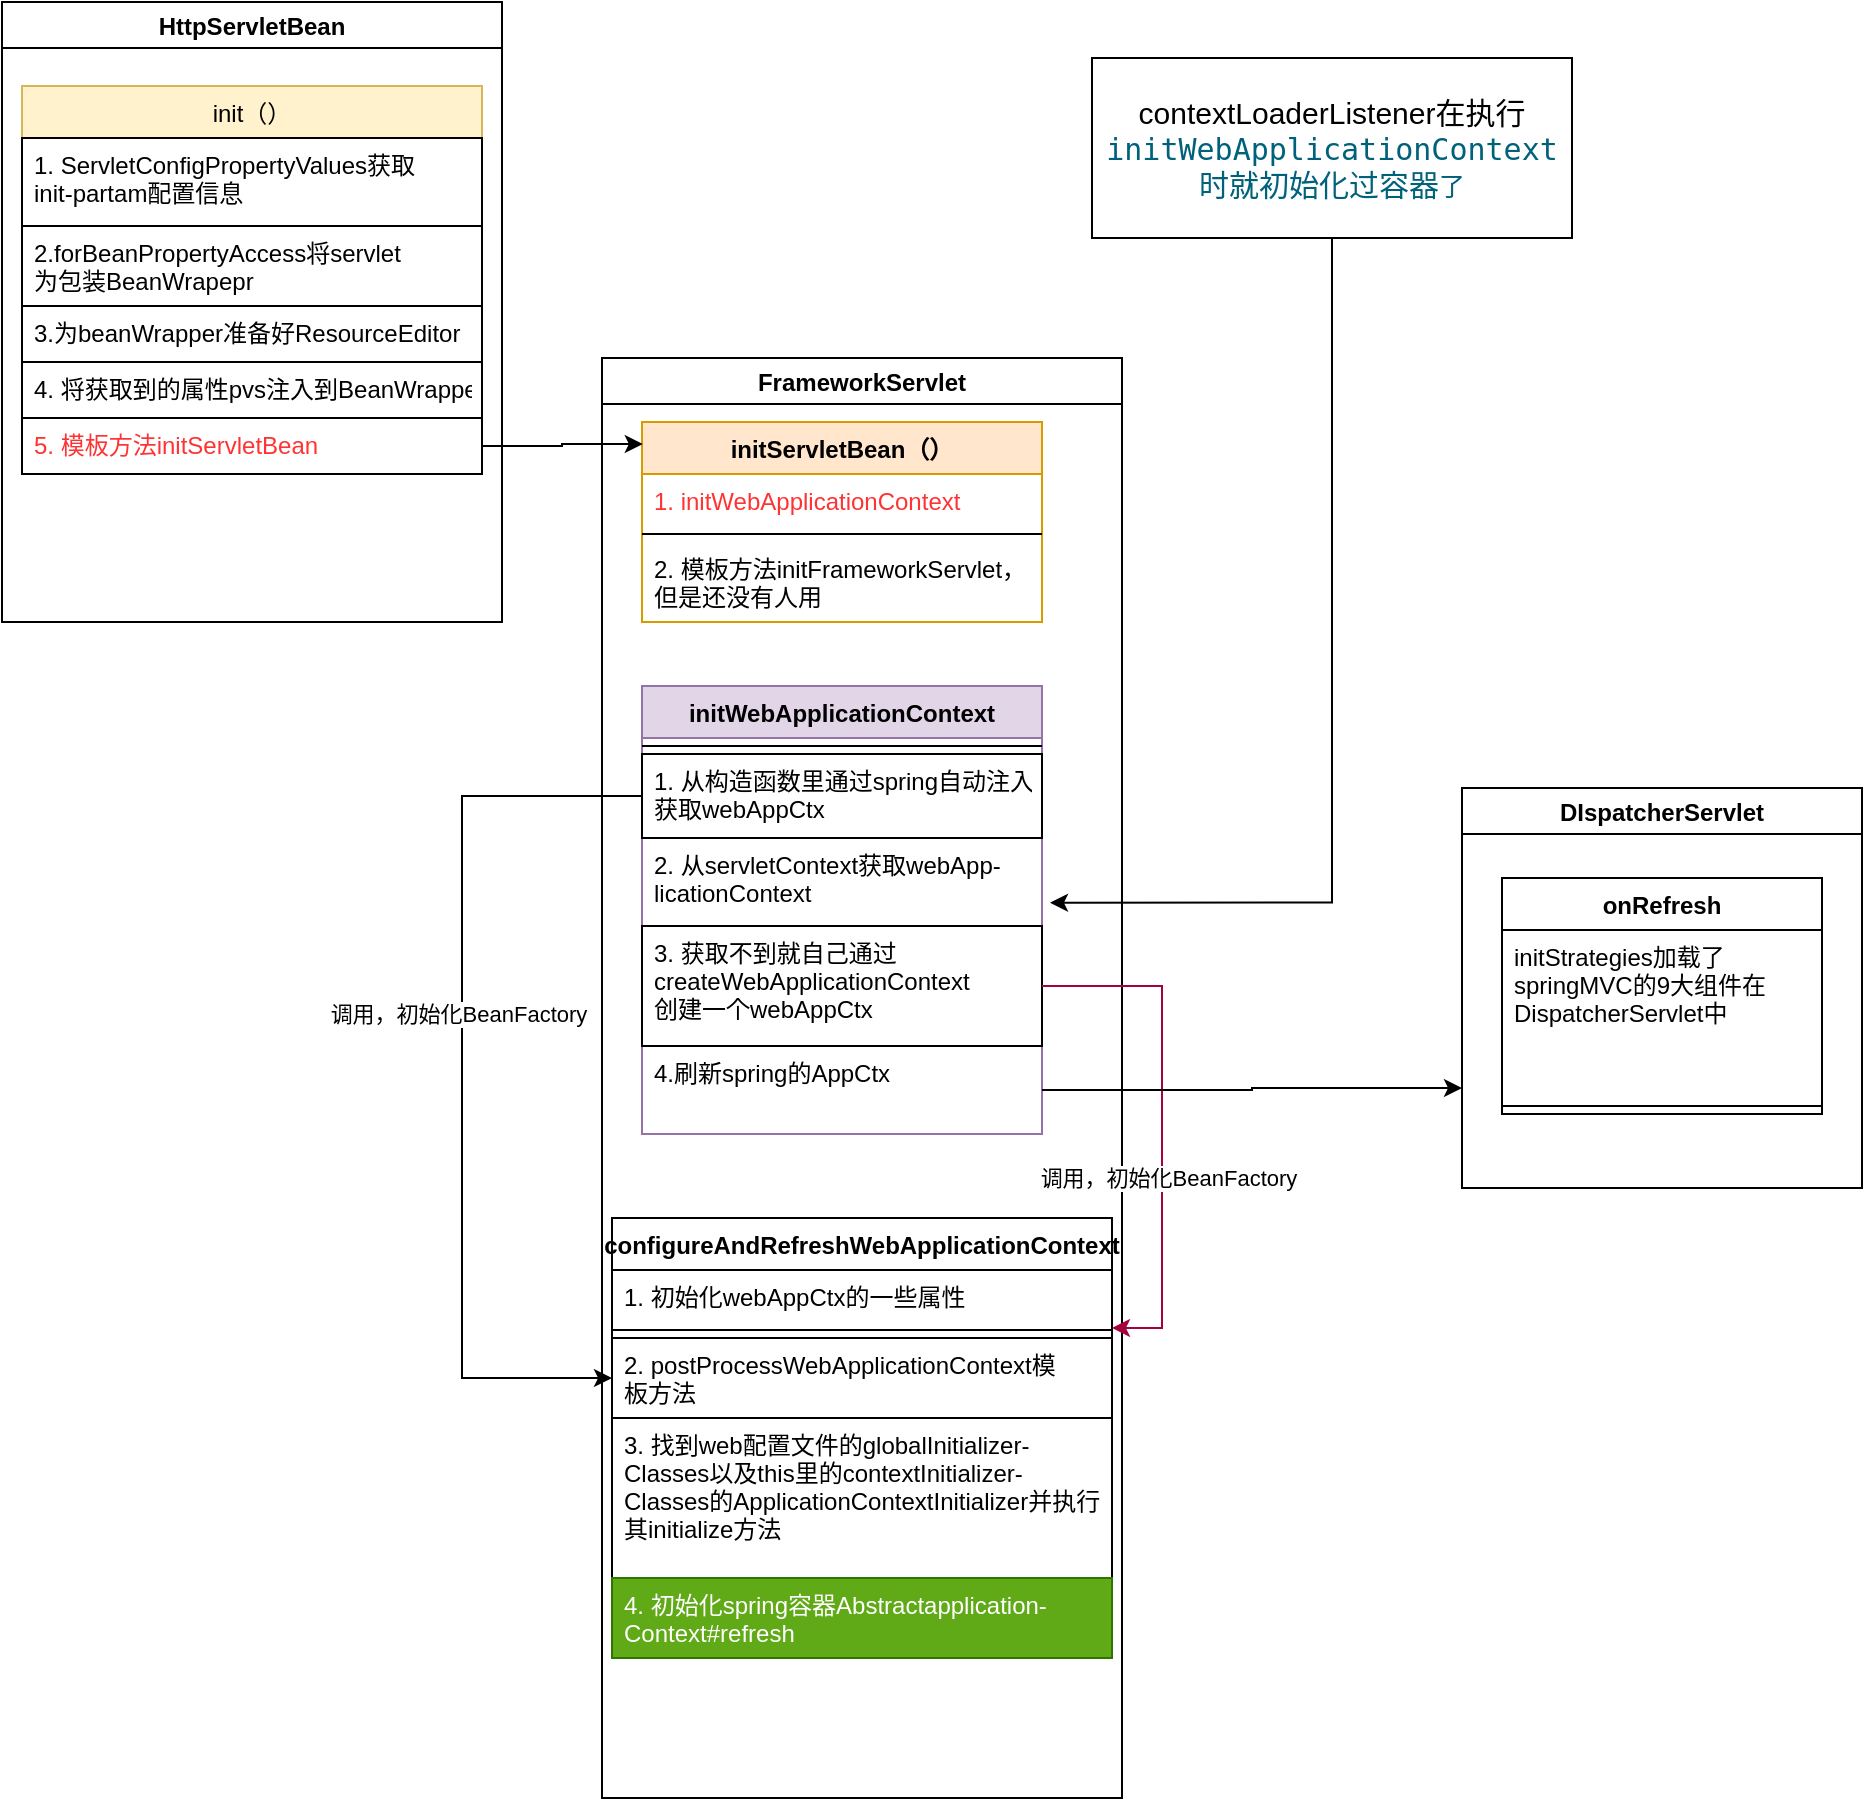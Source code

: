 <mxfile version="18.0.2" type="github">
  <diagram id="C5RBs43oDa-KdzZeNtuy" name="Page-1">
    <mxGraphModel dx="1511" dy="926" grid="1" gridSize="10" guides="1" tooltips="1" connect="1" arrows="1" fold="1" page="1" pageScale="1" pageWidth="1169" pageHeight="1654" math="0" shadow="0">
      <root>
        <mxCell id="WIyWlLk6GJQsqaUBKTNV-0" />
        <mxCell id="WIyWlLk6GJQsqaUBKTNV-1" parent="WIyWlLk6GJQsqaUBKTNV-0" />
        <mxCell id="PAzWZB7jSIGjM0lh0B_C-14" value="HttpServletBean" style="swimlane;" vertex="1" parent="WIyWlLk6GJQsqaUBKTNV-1">
          <mxGeometry x="40" y="72" width="250" height="310" as="geometry" />
        </mxCell>
        <mxCell id="PAzWZB7jSIGjM0lh0B_C-19" value="init（）" style="swimlane;fontStyle=0;childLayout=stackLayout;horizontal=1;startSize=26;fillColor=#fff2cc;horizontalStack=0;resizeParent=1;resizeParentMax=0;resizeLast=0;collapsible=1;marginBottom=0;strokeColor=#d6b656;" vertex="1" parent="PAzWZB7jSIGjM0lh0B_C-14">
          <mxGeometry x="10" y="42" width="230" height="194" as="geometry" />
        </mxCell>
        <mxCell id="PAzWZB7jSIGjM0lh0B_C-20" value="1. ServletConfigPropertyValues获取&#xa;init-partam配置信息" style="text;align=left;verticalAlign=top;spacingLeft=4;spacingRight=4;overflow=hidden;rotatable=0;points=[[0,0.5],[1,0.5]];portConstraint=eastwest;strokeColor=default;" vertex="1" parent="PAzWZB7jSIGjM0lh0B_C-19">
          <mxGeometry y="26" width="230" height="44" as="geometry" />
        </mxCell>
        <mxCell id="PAzWZB7jSIGjM0lh0B_C-21" value="2.forBeanPropertyAccess将servlet&#xa;为包装BeanWrapepr" style="text;align=left;verticalAlign=top;spacingLeft=4;spacingRight=4;overflow=hidden;rotatable=0;points=[[0,0.5],[1,0.5]];portConstraint=eastwest;strokeColor=default;" vertex="1" parent="PAzWZB7jSIGjM0lh0B_C-19">
          <mxGeometry y="70" width="230" height="40" as="geometry" />
        </mxCell>
        <mxCell id="PAzWZB7jSIGjM0lh0B_C-22" value="3.为beanWrapper准备好ResourceEditor" style="text;strokeColor=default;fillColor=none;align=left;verticalAlign=top;spacingLeft=4;spacingRight=4;overflow=hidden;rotatable=0;points=[[0,0.5],[1,0.5]];portConstraint=eastwest;" vertex="1" parent="PAzWZB7jSIGjM0lh0B_C-19">
          <mxGeometry y="110" width="230" height="28" as="geometry" />
        </mxCell>
        <mxCell id="PAzWZB7jSIGjM0lh0B_C-23" value="4. 将获取到的属性pvs注入到BeanWrapper" style="text;strokeColor=default;fillColor=none;align=left;verticalAlign=top;spacingLeft=4;spacingRight=4;overflow=hidden;rotatable=0;points=[[0,0.5],[1,0.5]];portConstraint=eastwest;" vertex="1" parent="PAzWZB7jSIGjM0lh0B_C-19">
          <mxGeometry y="138" width="230" height="28" as="geometry" />
        </mxCell>
        <mxCell id="PAzWZB7jSIGjM0lh0B_C-24" value="5. 模板方法initServletBean" style="text;strokeColor=default;fillColor=none;align=left;verticalAlign=top;spacingLeft=4;spacingRight=4;overflow=hidden;rotatable=0;points=[[0,0.5],[1,0.5]];portConstraint=eastwest;fontColor=#FF3333;" vertex="1" parent="PAzWZB7jSIGjM0lh0B_C-19">
          <mxGeometry y="166" width="230" height="28" as="geometry" />
        </mxCell>
        <mxCell id="PAzWZB7jSIGjM0lh0B_C-25" value="FrameworkServlet" style="swimlane;fontColor=#000000;" vertex="1" parent="WIyWlLk6GJQsqaUBKTNV-1">
          <mxGeometry x="340" y="250" width="260" height="720" as="geometry" />
        </mxCell>
        <mxCell id="PAzWZB7jSIGjM0lh0B_C-26" value="initServletBean（）" style="swimlane;fontStyle=1;align=center;verticalAlign=top;childLayout=stackLayout;horizontal=1;startSize=26;horizontalStack=0;resizeParent=1;resizeParentMax=0;resizeLast=0;collapsible=1;marginBottom=0;fillColor=#ffe6cc;strokeColor=#d79b00;" vertex="1" parent="PAzWZB7jSIGjM0lh0B_C-25">
          <mxGeometry x="20" y="32" width="200" height="100" as="geometry" />
        </mxCell>
        <mxCell id="PAzWZB7jSIGjM0lh0B_C-27" value="1. initWebApplicationContext" style="text;strokeColor=none;fillColor=none;align=left;verticalAlign=top;spacingLeft=4;spacingRight=4;overflow=hidden;rotatable=0;points=[[0,0.5],[1,0.5]];portConstraint=eastwest;fontColor=#FF3333;" vertex="1" parent="PAzWZB7jSIGjM0lh0B_C-26">
          <mxGeometry y="26" width="200" height="26" as="geometry" />
        </mxCell>
        <mxCell id="PAzWZB7jSIGjM0lh0B_C-28" value="" style="line;strokeWidth=1;fillColor=none;align=left;verticalAlign=middle;spacingTop=-1;spacingLeft=3;spacingRight=3;rotatable=0;labelPosition=right;points=[];portConstraint=eastwest;fontColor=#000000;" vertex="1" parent="PAzWZB7jSIGjM0lh0B_C-26">
          <mxGeometry y="52" width="200" height="8" as="geometry" />
        </mxCell>
        <mxCell id="PAzWZB7jSIGjM0lh0B_C-29" value="2. 模板方法initFrameworkServlet，&#xa;但是还没有人用" style="text;strokeColor=none;fillColor=none;align=left;verticalAlign=top;spacingLeft=4;spacingRight=4;overflow=hidden;rotatable=0;points=[[0,0.5],[1,0.5]];portConstraint=eastwest;fontColor=#000000;" vertex="1" parent="PAzWZB7jSIGjM0lh0B_C-26">
          <mxGeometry y="60" width="200" height="40" as="geometry" />
        </mxCell>
        <mxCell id="PAzWZB7jSIGjM0lh0B_C-42" value="configureAndRefreshWebApplicationContext" style="swimlane;fontStyle=1;align=center;verticalAlign=top;childLayout=stackLayout;horizontal=1;startSize=26;horizontalStack=0;resizeParent=1;resizeParentMax=0;resizeLast=0;collapsible=1;marginBottom=0;fontColor=#000000;strokeColor=default;" vertex="1" parent="PAzWZB7jSIGjM0lh0B_C-25">
          <mxGeometry x="5" y="430" width="250" height="220" as="geometry" />
        </mxCell>
        <mxCell id="PAzWZB7jSIGjM0lh0B_C-43" value="1. 初始化webAppCtx的一些属性" style="text;strokeColor=none;fillColor=none;align=left;verticalAlign=top;spacingLeft=4;spacingRight=4;overflow=hidden;rotatable=0;points=[[0,0.5],[1,0.5]];portConstraint=eastwest;fontColor=#000000;" vertex="1" parent="PAzWZB7jSIGjM0lh0B_C-42">
          <mxGeometry y="26" width="250" height="26" as="geometry" />
        </mxCell>
        <mxCell id="PAzWZB7jSIGjM0lh0B_C-44" value="" style="line;strokeWidth=1;fillColor=none;align=left;verticalAlign=middle;spacingTop=-1;spacingLeft=3;spacingRight=3;rotatable=0;labelPosition=right;points=[];portConstraint=eastwest;fontColor=#000000;" vertex="1" parent="PAzWZB7jSIGjM0lh0B_C-42">
          <mxGeometry y="52" width="250" height="8" as="geometry" />
        </mxCell>
        <mxCell id="PAzWZB7jSIGjM0lh0B_C-45" value="2. postProcessWebApplicationContext模&#xa;板方法" style="text;strokeColor=default;fillColor=none;align=left;verticalAlign=top;spacingLeft=4;spacingRight=4;overflow=hidden;rotatable=0;points=[[0,0.5],[1,0.5]];portConstraint=eastwest;fontColor=#000000;" vertex="1" parent="PAzWZB7jSIGjM0lh0B_C-42">
          <mxGeometry y="60" width="250" height="40" as="geometry" />
        </mxCell>
        <mxCell id="PAzWZB7jSIGjM0lh0B_C-55" value="3. 找到web配置文件的globalInitializer-&#xa;Classes以及this里的contextInitializer-&#xa;Classes的ApplicationContextInitializer并执行&#xa;其initialize方法" style="text;strokeColor=default;fillColor=none;align=left;verticalAlign=top;spacingLeft=4;spacingRight=4;overflow=hidden;rotatable=0;points=[[0,0.5],[1,0.5]];portConstraint=eastwest;fontColor=#000000;" vertex="1" parent="PAzWZB7jSIGjM0lh0B_C-42">
          <mxGeometry y="100" width="250" height="80" as="geometry" />
        </mxCell>
        <mxCell id="PAzWZB7jSIGjM0lh0B_C-56" value="4. 初始化spring容器Abstractapplication-&#xa;Context#refresh" style="text;strokeColor=#2D7600;fillColor=#60a917;align=left;verticalAlign=top;spacingLeft=4;spacingRight=4;overflow=hidden;rotatable=0;points=[[0,0.5],[1,0.5]];portConstraint=eastwest;fontColor=#ffffff;" vertex="1" parent="PAzWZB7jSIGjM0lh0B_C-42">
          <mxGeometry y="180" width="250" height="40" as="geometry" />
        </mxCell>
        <mxCell id="PAzWZB7jSIGjM0lh0B_C-30" style="edgeStyle=orthogonalEdgeStyle;rounded=0;orthogonalLoop=1;jettySize=auto;html=1;entryX=0.002;entryY=0.11;entryDx=0;entryDy=0;entryPerimeter=0;fontColor=#000000;endArrow=classic;endFill=1;" edge="1" parent="WIyWlLk6GJQsqaUBKTNV-1" source="PAzWZB7jSIGjM0lh0B_C-24" target="PAzWZB7jSIGjM0lh0B_C-26">
          <mxGeometry relative="1" as="geometry" />
        </mxCell>
        <mxCell id="PAzWZB7jSIGjM0lh0B_C-35" value="initWebApplicationContext" style="swimlane;fontStyle=1;align=center;verticalAlign=top;childLayout=stackLayout;horizontal=1;startSize=26;horizontalStack=0;resizeParent=1;resizeParentMax=0;resizeLast=0;collapsible=1;marginBottom=0;strokeColor=#9673a6;fillColor=#e1d5e7;" vertex="1" parent="WIyWlLk6GJQsqaUBKTNV-1">
          <mxGeometry x="360" y="414" width="200" height="224" as="geometry" />
        </mxCell>
        <mxCell id="PAzWZB7jSIGjM0lh0B_C-37" value="" style="line;strokeWidth=1;fillColor=none;align=left;verticalAlign=middle;spacingTop=-1;spacingLeft=3;spacingRight=3;rotatable=0;labelPosition=right;points=[];portConstraint=eastwest;fontColor=#FF3333;" vertex="1" parent="PAzWZB7jSIGjM0lh0B_C-35">
          <mxGeometry y="26" width="200" height="8" as="geometry" />
        </mxCell>
        <mxCell id="PAzWZB7jSIGjM0lh0B_C-38" value="1. 从构造函数里通过spring自动注入&#xa;获取webAppCtx" style="text;strokeColor=default;fillColor=none;align=left;verticalAlign=top;spacingLeft=4;spacingRight=4;overflow=hidden;rotatable=0;points=[[0,0.5],[1,0.5]];portConstraint=eastwest;fontColor=#000000;" vertex="1" parent="PAzWZB7jSIGjM0lh0B_C-35">
          <mxGeometry y="34" width="200" height="42" as="geometry" />
        </mxCell>
        <mxCell id="PAzWZB7jSIGjM0lh0B_C-36" value="2. 从servletContext获取webApp-&#xa;licationContext" style="text;strokeColor=none;fillColor=none;align=left;verticalAlign=top;spacingLeft=4;spacingRight=4;overflow=hidden;rotatable=0;points=[[0,0.5],[1,0.5]];portConstraint=eastwest;fontColor=#000000;" vertex="1" parent="PAzWZB7jSIGjM0lh0B_C-35">
          <mxGeometry y="76" width="200" height="44" as="geometry" />
        </mxCell>
        <mxCell id="PAzWZB7jSIGjM0lh0B_C-39" value="3. 获取不到就自己通过&#xa;createWebApplicationContext&#xa;创建一个webAppCtx" style="text;strokeColor=default;fillColor=none;align=left;verticalAlign=top;spacingLeft=4;spacingRight=4;overflow=hidden;rotatable=0;points=[[0,0.5],[1,0.5]];portConstraint=eastwest;fontColor=#000000;" vertex="1" parent="PAzWZB7jSIGjM0lh0B_C-35">
          <mxGeometry y="120" width="200" height="60" as="geometry" />
        </mxCell>
        <mxCell id="PAzWZB7jSIGjM0lh0B_C-40" value="4.刷新spring的AppCtx" style="text;strokeColor=none;fillColor=none;align=left;verticalAlign=top;spacingLeft=4;spacingRight=4;overflow=hidden;rotatable=0;points=[[0,0.5],[1,0.5]];portConstraint=eastwest;fontColor=#000000;" vertex="1" parent="PAzWZB7jSIGjM0lh0B_C-35">
          <mxGeometry y="180" width="200" height="44" as="geometry" />
        </mxCell>
        <mxCell id="PAzWZB7jSIGjM0lh0B_C-46" style="edgeStyle=orthogonalEdgeStyle;rounded=0;orthogonalLoop=1;jettySize=auto;html=1;exitX=1;exitY=0.5;exitDx=0;exitDy=0;entryX=1;entryY=0.25;entryDx=0;entryDy=0;fontColor=#000000;endArrow=classic;endFill=1;fillColor=#d80073;strokeColor=#A50040;" edge="1" parent="WIyWlLk6GJQsqaUBKTNV-1" source="PAzWZB7jSIGjM0lh0B_C-39" target="PAzWZB7jSIGjM0lh0B_C-42">
          <mxGeometry relative="1" as="geometry">
            <Array as="points">
              <mxPoint x="620" y="564" />
              <mxPoint x="620" y="735" />
            </Array>
          </mxGeometry>
        </mxCell>
        <mxCell id="PAzWZB7jSIGjM0lh0B_C-50" value="调用，初始化BeanFactory" style="edgeLabel;html=1;align=center;verticalAlign=middle;resizable=0;points=[];fontColor=#000000;" vertex="1" connectable="0" parent="PAzWZB7jSIGjM0lh0B_C-46">
          <mxGeometry x="-0.182" y="2" relative="1" as="geometry">
            <mxPoint x="1" y="51" as="offset" />
          </mxGeometry>
        </mxCell>
        <mxCell id="PAzWZB7jSIGjM0lh0B_C-62" value="DIspatcherServlet" style="swimlane;fontColor=#000000;strokeColor=default;" vertex="1" parent="WIyWlLk6GJQsqaUBKTNV-1">
          <mxGeometry x="770" y="465" width="200" height="200" as="geometry" />
        </mxCell>
        <mxCell id="PAzWZB7jSIGjM0lh0B_C-63" value="onRefresh" style="swimlane;fontStyle=1;align=center;verticalAlign=top;childLayout=stackLayout;horizontal=1;startSize=26;horizontalStack=0;resizeParent=1;resizeParentMax=0;resizeLast=0;collapsible=1;marginBottom=0;fontColor=#000000;strokeColor=default;" vertex="1" parent="WIyWlLk6GJQsqaUBKTNV-1">
          <mxGeometry x="790" y="510" width="160" height="118" as="geometry" />
        </mxCell>
        <mxCell id="PAzWZB7jSIGjM0lh0B_C-64" value="initStrategies加载了&#xa;springMVC的9大组件在&#xa;DispatcherServlet中" style="text;strokeColor=none;fillColor=none;align=left;verticalAlign=top;spacingLeft=4;spacingRight=4;overflow=hidden;rotatable=0;points=[[0,0.5],[1,0.5]];portConstraint=eastwest;fontColor=#000000;" vertex="1" parent="PAzWZB7jSIGjM0lh0B_C-63">
          <mxGeometry y="26" width="160" height="84" as="geometry" />
        </mxCell>
        <mxCell id="PAzWZB7jSIGjM0lh0B_C-65" value="" style="line;strokeWidth=1;fillColor=none;align=left;verticalAlign=middle;spacingTop=-1;spacingLeft=3;spacingRight=3;rotatable=0;labelPosition=right;points=[];portConstraint=eastwest;fontColor=#000000;" vertex="1" parent="PAzWZB7jSIGjM0lh0B_C-63">
          <mxGeometry y="110" width="160" height="8" as="geometry" />
        </mxCell>
        <mxCell id="PAzWZB7jSIGjM0lh0B_C-68" style="edgeStyle=orthogonalEdgeStyle;rounded=0;orthogonalLoop=1;jettySize=auto;html=1;exitX=1;exitY=0.5;exitDx=0;exitDy=0;entryX=0;entryY=0.75;entryDx=0;entryDy=0;fontColor=#000000;endArrow=classic;endFill=1;" edge="1" parent="WIyWlLk6GJQsqaUBKTNV-1" source="PAzWZB7jSIGjM0lh0B_C-40" target="PAzWZB7jSIGjM0lh0B_C-62">
          <mxGeometry relative="1" as="geometry" />
        </mxCell>
        <mxCell id="PAzWZB7jSIGjM0lh0B_C-69" style="edgeStyle=orthogonalEdgeStyle;rounded=0;orthogonalLoop=1;jettySize=auto;html=1;exitX=0;exitY=0.5;exitDx=0;exitDy=0;entryX=0;entryY=0.5;entryDx=0;entryDy=0;fontColor=#000000;endArrow=classic;endFill=1;" edge="1" parent="WIyWlLk6GJQsqaUBKTNV-1" source="PAzWZB7jSIGjM0lh0B_C-38" target="PAzWZB7jSIGjM0lh0B_C-45">
          <mxGeometry relative="1" as="geometry">
            <Array as="points">
              <mxPoint x="270" y="469" />
              <mxPoint x="270" y="760" />
            </Array>
          </mxGeometry>
        </mxCell>
        <mxCell id="PAzWZB7jSIGjM0lh0B_C-70" value="调用，初始化BeanFactory" style="edgeLabel;html=1;align=center;verticalAlign=middle;resizable=0;points=[];fontColor=#000000;" vertex="1" connectable="0" parent="PAzWZB7jSIGjM0lh0B_C-69">
          <mxGeometry x="-0.13" y="-2" relative="1" as="geometry">
            <mxPoint as="offset" />
          </mxGeometry>
        </mxCell>
        <mxCell id="PAzWZB7jSIGjM0lh0B_C-75" style="edgeStyle=orthogonalEdgeStyle;rounded=0;orthogonalLoop=1;jettySize=auto;html=1;entryX=1.02;entryY=0.735;entryDx=0;entryDy=0;entryPerimeter=0;fontSize=16;fontColor=#000000;endArrow=classic;endFill=1;exitX=0.5;exitY=1;exitDx=0;exitDy=0;" edge="1" parent="WIyWlLk6GJQsqaUBKTNV-1" source="PAzWZB7jSIGjM0lh0B_C-77" target="PAzWZB7jSIGjM0lh0B_C-36">
          <mxGeometry relative="1" as="geometry">
            <mxPoint x="705" y="172" as="sourcePoint" />
          </mxGeometry>
        </mxCell>
        <mxCell id="PAzWZB7jSIGjM0lh0B_C-77" value="&lt;font style=&quot;font-size: 15px;&quot;&gt;contextLoaderListener在执行&lt;span style=&quot;color: rgb(0, 98, 122); background-color: rgb(255, 255, 255); font-family: &amp;quot;JetBrains Mono&amp;quot;, monospace;&quot;&gt;initWebApplicationContext时就初始化过容器&lt;/span&gt;&lt;/font&gt;&lt;span style=&quot;color: rgb(0, 98, 122); background-color: rgb(255, 255, 255); font-family: &amp;quot;JetBrains Mono&amp;quot;, monospace; font-size: 9.8pt;&quot;&gt;了&lt;/span&gt;" style="rounded=0;whiteSpace=wrap;html=1;fontSize=15;fontColor=#000000;strokeColor=default;" vertex="1" parent="WIyWlLk6GJQsqaUBKTNV-1">
          <mxGeometry x="585" y="100" width="240" height="90" as="geometry" />
        </mxCell>
      </root>
    </mxGraphModel>
  </diagram>
</mxfile>
